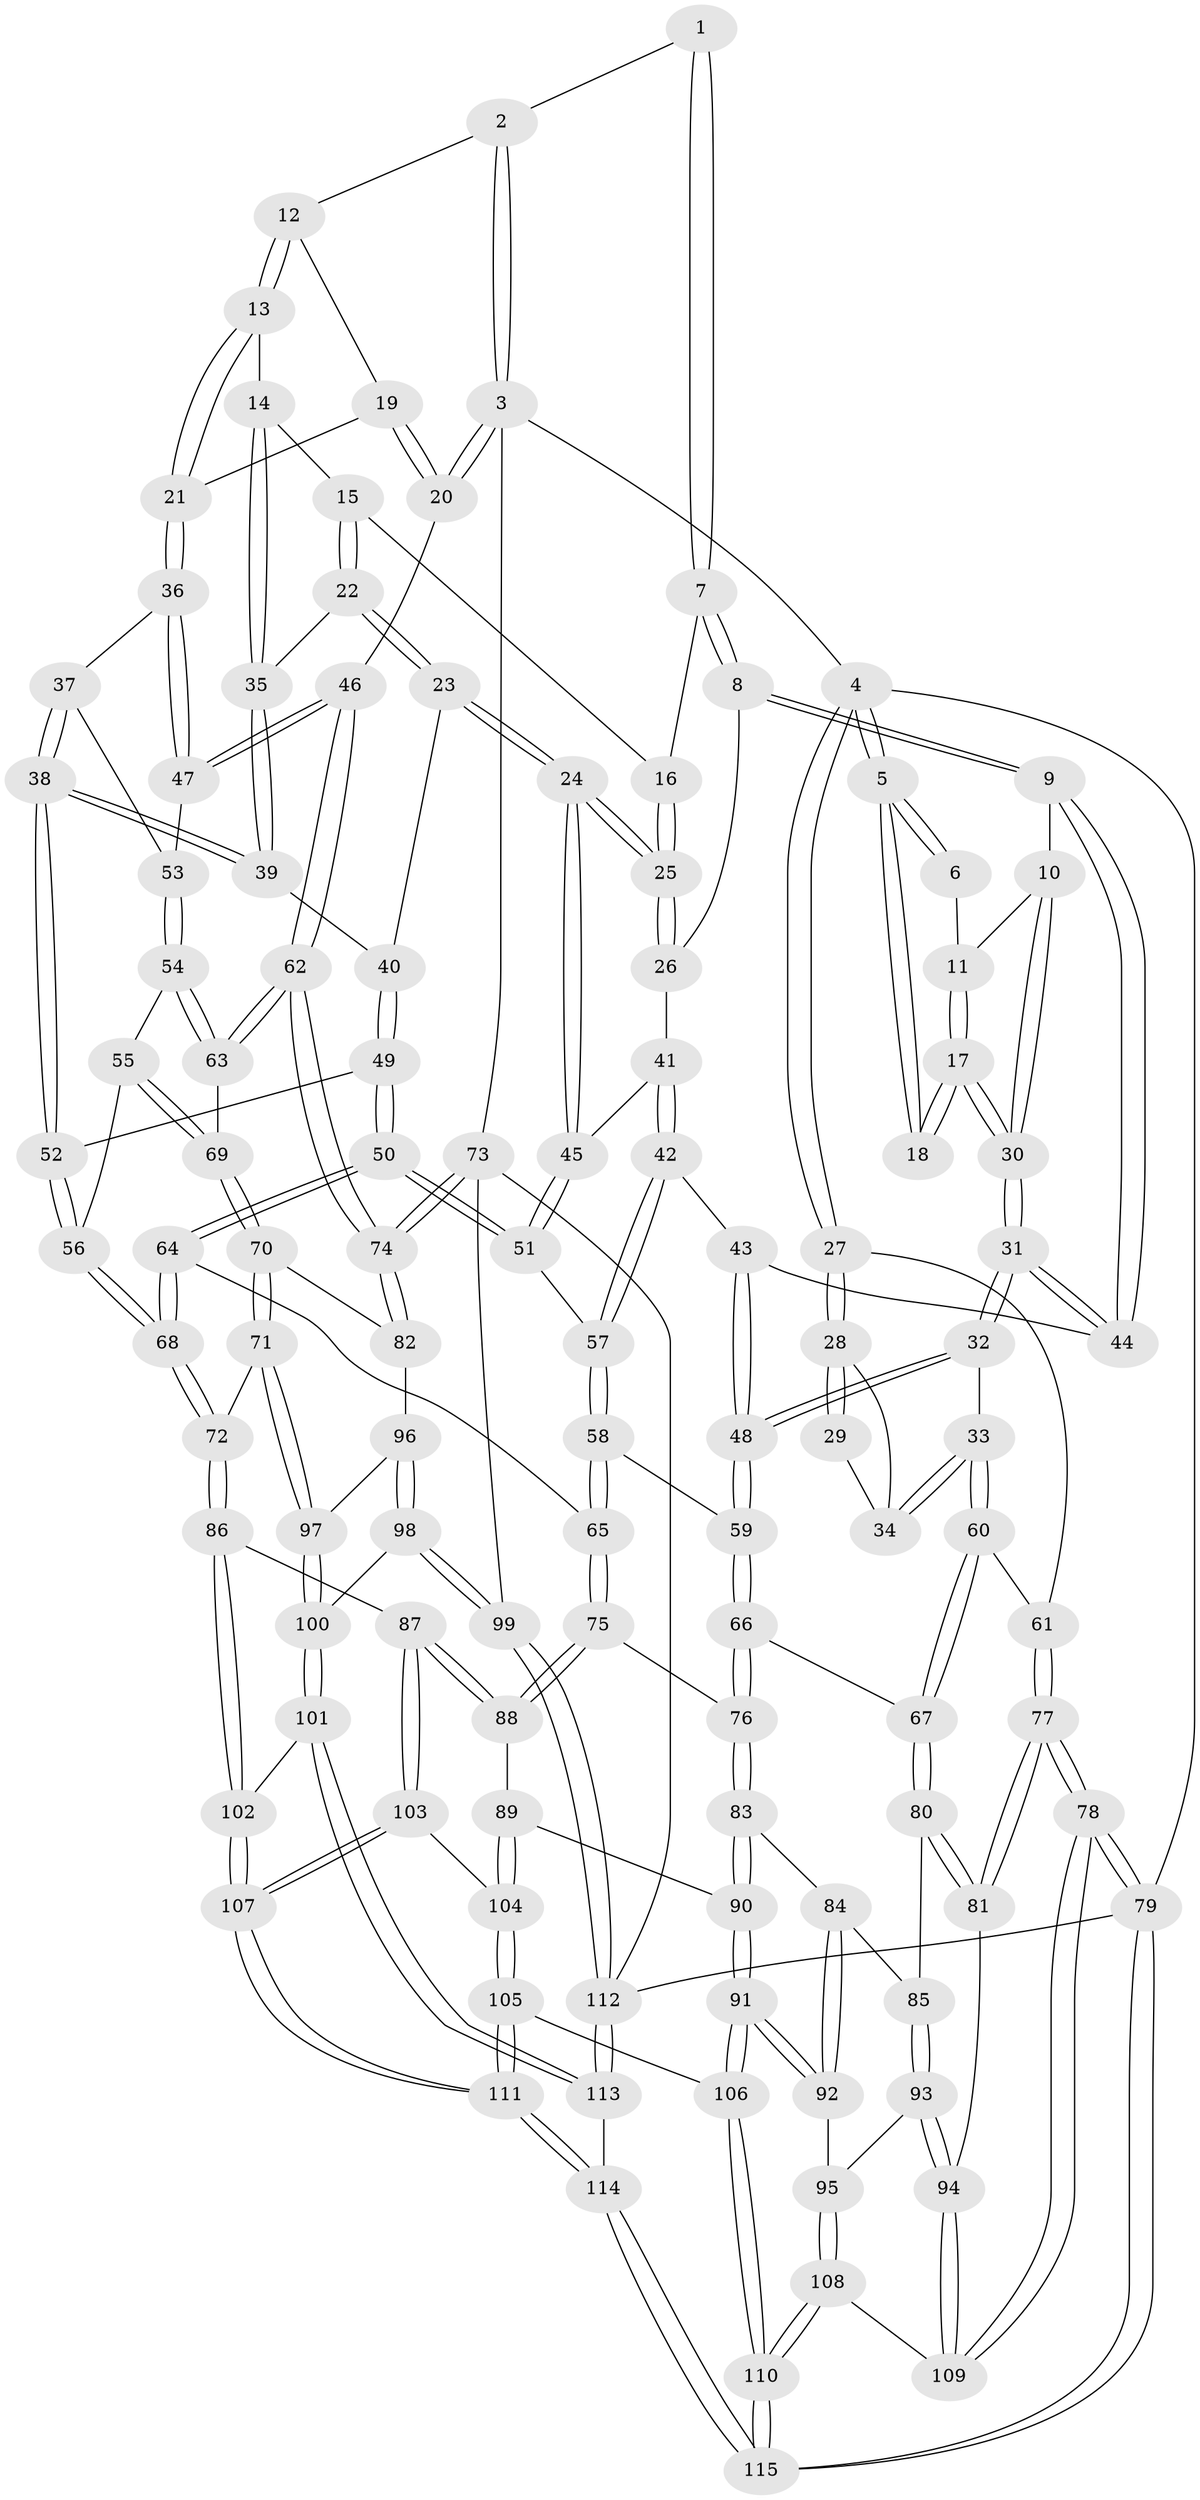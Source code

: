 // Generated by graph-tools (version 1.1) at 2025/03/03/09/25 03:03:24]
// undirected, 115 vertices, 284 edges
graph export_dot {
graph [start="1"]
  node [color=gray90,style=filled];
  1 [pos="+0.5704433388955685+0"];
  2 [pos="+0.7171088038596832+0"];
  3 [pos="+1+0"];
  4 [pos="+0+0"];
  5 [pos="+0+0"];
  6 [pos="+0.2579104427511307+0"];
  7 [pos="+0.537314383883169+0.029555255177925493"];
  8 [pos="+0.4770866821628831+0.10609156664916165"];
  9 [pos="+0.44375889473327385+0.12520995710259036"];
  10 [pos="+0.4079930600834918+0.11213459777161218"];
  11 [pos="+0.2691279911169899+0"];
  12 [pos="+0.7757916886017471+0.03956189299633641"];
  13 [pos="+0.7656552693908055+0.10474857123306129"];
  14 [pos="+0.7400896600678433+0.11967307988716472"];
  15 [pos="+0.6201179520625767+0.10101565524273241"];
  16 [pos="+0.6143622481413309+0.09805821431969876"];
  17 [pos="+0.20819012631793607+0.11722297612093764"];
  18 [pos="+0.09444166164230561+0.08885753327011671"];
  19 [pos="+0.9243927988849051+0.06843287267157415"];
  20 [pos="+1+0"];
  21 [pos="+0.8365515749769069+0.16075745514943018"];
  22 [pos="+0.6570086699706325+0.1867601012490386"];
  23 [pos="+0.6547306156881844+0.26520415479669773"];
  24 [pos="+0.6104418438401586+0.2691881549470246"];
  25 [pos="+0.5995426784787078+0.2446609257396909"];
  26 [pos="+0.47747796958883504+0.10665173883748891"];
  27 [pos="+0+0.28404765881197314"];
  28 [pos="+0+0.2581173269384613"];
  29 [pos="+0.0827425467772837+0.11928809370756743"];
  30 [pos="+0.22416028040436786+0.15918467941988199"];
  31 [pos="+0.22730599467086546+0.2869190704613459"];
  32 [pos="+0.22255013161610093+0.3054302226286179"];
  33 [pos="+0.1994292735290898+0.30789474603665534"];
  34 [pos="+0.10724404676547816+0.27144603827427294"];
  35 [pos="+0.7338978399216053+0.1375273716866299"];
  36 [pos="+0.847384885786511+0.19079526193178276"];
  37 [pos="+0.8167845559877058+0.2734416738083219"];
  38 [pos="+0.7694934103537523+0.28795677391279895"];
  39 [pos="+0.7167904903605669+0.2646550827152861"];
  40 [pos="+0.6650080629039681+0.26790694337476856"];
  41 [pos="+0.516998920524392+0.21876289175729402"];
  42 [pos="+0.4803964184853062+0.309568693047544"];
  43 [pos="+0.441175784844094+0.2472300299986952"];
  44 [pos="+0.4360979902422479+0.14665250173539218"];
  45 [pos="+0.5759413364872847+0.2978557097319244"];
  46 [pos="+1+0.18947525779827065"];
  47 [pos="+1+0.20211224470256547"];
  48 [pos="+0.24338756853835958+0.3269137914451157"];
  49 [pos="+0.6737878244052934+0.4107034977324656"];
  50 [pos="+0.6040482935481171+0.4318056581880489"];
  51 [pos="+0.5373396190542283+0.3396585867882688"];
  52 [pos="+0.7498537795980106+0.4216083783447249"];
  53 [pos="+0.8485512579382756+0.2958346660106993"];
  54 [pos="+0.8974636439305527+0.37275157010281257"];
  55 [pos="+0.7713011922147109+0.4417973145950228"];
  56 [pos="+0.7586137395515393+0.4329901478609792"];
  57 [pos="+0.4969699815101771+0.33998199318733047"];
  58 [pos="+0.4072014369869189+0.41317941923769613"];
  59 [pos="+0.30564406307841635+0.4255979687182741"];
  60 [pos="+0.04936003081060156+0.4542629448908523"];
  61 [pos="+0+0.3855325851592543"];
  62 [pos="+1+0.46518727996683035"];
  63 [pos="+1+0.45277838239362783"];
  64 [pos="+0.5771160621372746+0.5673767190511618"];
  65 [pos="+0.5481673202938281+0.5683264799675068"];
  66 [pos="+0.2862323296530232+0.5022785607139806"];
  67 [pos="+0.11048643036526382+0.5583081706652778"];
  68 [pos="+0.6086380486072978+0.5896046608249568"];
  69 [pos="+0.8129519902825086+0.5219553372193211"];
  70 [pos="+0.7819201850986128+0.6214996822843049"];
  71 [pos="+0.6667946580736077+0.6486146972624129"];
  72 [pos="+0.6627254442539804+0.6474578324649402"];
  73 [pos="+1+0.8365169358861763"];
  74 [pos="+1+0.5334433361326479"];
  75 [pos="+0.4245090457961914+0.640311197194796"];
  76 [pos="+0.33227958307698047+0.6136291004809644"];
  77 [pos="+0+0.7357554739328398"];
  78 [pos="+0+0.9291479949405089"];
  79 [pos="+0+1"];
  80 [pos="+0.10349081033377373+0.5773036613865017"];
  81 [pos="+0+0.7324963517467679"];
  82 [pos="+0.8610270514202237+0.675490265278103"];
  83 [pos="+0.2985864255895526+0.6591275286331747"];
  84 [pos="+0.2785482407229756+0.6719393823500626"];
  85 [pos="+0.15660073503972197+0.694662331482556"];
  86 [pos="+0.5608678579255992+0.769022786974545"];
  87 [pos="+0.5278644988745922+0.7765764562267309"];
  88 [pos="+0.4433009438140273+0.7086864694034445"];
  89 [pos="+0.4208137542736468+0.7432218094253259"];
  90 [pos="+0.341109380656486+0.7812962893644481"];
  91 [pos="+0.3192456709969657+0.8600094357709033"];
  92 [pos="+0.25065973804650915+0.809211978592312"];
  93 [pos="+0.13096064416331943+0.7528077602868638"];
  94 [pos="+0.025408750705933052+0.7842265814286744"];
  95 [pos="+0.17822765081272413+0.8043208151925172"];
  96 [pos="+0.861481560682333+0.6793137404488448"];
  97 [pos="+0.726412065006237+0.8262009558943686"];
  98 [pos="+0.909566140001125+0.8373070186490102"];
  99 [pos="+0.9336599754264383+0.856971695554649"];
  100 [pos="+0.7286299597835422+0.845598331757249"];
  101 [pos="+0.7183092267216449+0.859967729075088"];
  102 [pos="+0.6314316568168256+0.8610187638693771"];
  103 [pos="+0.5253483873058601+0.7814047103836295"];
  104 [pos="+0.4145629099036317+0.8707899033361959"];
  105 [pos="+0.40264408955238484+0.8903901156595299"];
  106 [pos="+0.3291263686012958+0.8819891352881093"];
  107 [pos="+0.536579953664253+0.9570598695113357"];
  108 [pos="+0.14931882466537713+0.9749945074749967"];
  109 [pos="+0.0988661253642789+0.9322136398971916"];
  110 [pos="+0.18882789202212755+1"];
  111 [pos="+0.5131517189958628+1"];
  112 [pos="+0.7620129991869208+1"];
  113 [pos="+0.7618816590906164+1"];
  114 [pos="+0.5493533160819687+1"];
  115 [pos="+0.1749308232638257+1"];
  1 -- 2;
  1 -- 7;
  1 -- 7;
  2 -- 3;
  2 -- 3;
  2 -- 12;
  3 -- 4;
  3 -- 20;
  3 -- 20;
  3 -- 73;
  4 -- 5;
  4 -- 5;
  4 -- 27;
  4 -- 27;
  4 -- 79;
  5 -- 6;
  5 -- 6;
  5 -- 18;
  5 -- 18;
  6 -- 11;
  7 -- 8;
  7 -- 8;
  7 -- 16;
  8 -- 9;
  8 -- 9;
  8 -- 26;
  9 -- 10;
  9 -- 44;
  9 -- 44;
  10 -- 11;
  10 -- 30;
  10 -- 30;
  11 -- 17;
  11 -- 17;
  12 -- 13;
  12 -- 13;
  12 -- 19;
  13 -- 14;
  13 -- 21;
  13 -- 21;
  14 -- 15;
  14 -- 35;
  14 -- 35;
  15 -- 16;
  15 -- 22;
  15 -- 22;
  16 -- 25;
  16 -- 25;
  17 -- 18;
  17 -- 18;
  17 -- 30;
  17 -- 30;
  19 -- 20;
  19 -- 20;
  19 -- 21;
  20 -- 46;
  21 -- 36;
  21 -- 36;
  22 -- 23;
  22 -- 23;
  22 -- 35;
  23 -- 24;
  23 -- 24;
  23 -- 40;
  24 -- 25;
  24 -- 25;
  24 -- 45;
  24 -- 45;
  25 -- 26;
  25 -- 26;
  26 -- 41;
  27 -- 28;
  27 -- 28;
  27 -- 61;
  28 -- 29;
  28 -- 29;
  28 -- 34;
  29 -- 34;
  30 -- 31;
  30 -- 31;
  31 -- 32;
  31 -- 32;
  31 -- 44;
  31 -- 44;
  32 -- 33;
  32 -- 48;
  32 -- 48;
  33 -- 34;
  33 -- 34;
  33 -- 60;
  33 -- 60;
  35 -- 39;
  35 -- 39;
  36 -- 37;
  36 -- 47;
  36 -- 47;
  37 -- 38;
  37 -- 38;
  37 -- 53;
  38 -- 39;
  38 -- 39;
  38 -- 52;
  38 -- 52;
  39 -- 40;
  40 -- 49;
  40 -- 49;
  41 -- 42;
  41 -- 42;
  41 -- 45;
  42 -- 43;
  42 -- 57;
  42 -- 57;
  43 -- 44;
  43 -- 48;
  43 -- 48;
  45 -- 51;
  45 -- 51;
  46 -- 47;
  46 -- 47;
  46 -- 62;
  46 -- 62;
  47 -- 53;
  48 -- 59;
  48 -- 59;
  49 -- 50;
  49 -- 50;
  49 -- 52;
  50 -- 51;
  50 -- 51;
  50 -- 64;
  50 -- 64;
  51 -- 57;
  52 -- 56;
  52 -- 56;
  53 -- 54;
  53 -- 54;
  54 -- 55;
  54 -- 63;
  54 -- 63;
  55 -- 56;
  55 -- 69;
  55 -- 69;
  56 -- 68;
  56 -- 68;
  57 -- 58;
  57 -- 58;
  58 -- 59;
  58 -- 65;
  58 -- 65;
  59 -- 66;
  59 -- 66;
  60 -- 61;
  60 -- 67;
  60 -- 67;
  61 -- 77;
  61 -- 77;
  62 -- 63;
  62 -- 63;
  62 -- 74;
  62 -- 74;
  63 -- 69;
  64 -- 65;
  64 -- 68;
  64 -- 68;
  65 -- 75;
  65 -- 75;
  66 -- 67;
  66 -- 76;
  66 -- 76;
  67 -- 80;
  67 -- 80;
  68 -- 72;
  68 -- 72;
  69 -- 70;
  69 -- 70;
  70 -- 71;
  70 -- 71;
  70 -- 82;
  71 -- 72;
  71 -- 97;
  71 -- 97;
  72 -- 86;
  72 -- 86;
  73 -- 74;
  73 -- 74;
  73 -- 99;
  73 -- 112;
  74 -- 82;
  74 -- 82;
  75 -- 76;
  75 -- 88;
  75 -- 88;
  76 -- 83;
  76 -- 83;
  77 -- 78;
  77 -- 78;
  77 -- 81;
  77 -- 81;
  78 -- 79;
  78 -- 79;
  78 -- 109;
  78 -- 109;
  79 -- 115;
  79 -- 115;
  79 -- 112;
  80 -- 81;
  80 -- 81;
  80 -- 85;
  81 -- 94;
  82 -- 96;
  83 -- 84;
  83 -- 90;
  83 -- 90;
  84 -- 85;
  84 -- 92;
  84 -- 92;
  85 -- 93;
  85 -- 93;
  86 -- 87;
  86 -- 102;
  86 -- 102;
  87 -- 88;
  87 -- 88;
  87 -- 103;
  87 -- 103;
  88 -- 89;
  89 -- 90;
  89 -- 104;
  89 -- 104;
  90 -- 91;
  90 -- 91;
  91 -- 92;
  91 -- 92;
  91 -- 106;
  91 -- 106;
  92 -- 95;
  93 -- 94;
  93 -- 94;
  93 -- 95;
  94 -- 109;
  94 -- 109;
  95 -- 108;
  95 -- 108;
  96 -- 97;
  96 -- 98;
  96 -- 98;
  97 -- 100;
  97 -- 100;
  98 -- 99;
  98 -- 99;
  98 -- 100;
  99 -- 112;
  99 -- 112;
  100 -- 101;
  100 -- 101;
  101 -- 102;
  101 -- 113;
  101 -- 113;
  102 -- 107;
  102 -- 107;
  103 -- 104;
  103 -- 107;
  103 -- 107;
  104 -- 105;
  104 -- 105;
  105 -- 106;
  105 -- 111;
  105 -- 111;
  106 -- 110;
  106 -- 110;
  107 -- 111;
  107 -- 111;
  108 -- 109;
  108 -- 110;
  108 -- 110;
  110 -- 115;
  110 -- 115;
  111 -- 114;
  111 -- 114;
  112 -- 113;
  112 -- 113;
  113 -- 114;
  114 -- 115;
  114 -- 115;
}

